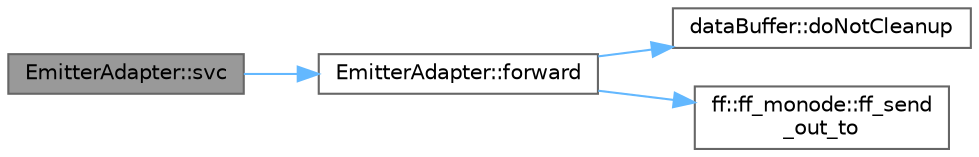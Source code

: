 digraph "EmitterAdapter::svc"
{
 // LATEX_PDF_SIZE
  bgcolor="transparent";
  edge [fontname=Helvetica,fontsize=10,labelfontname=Helvetica,labelfontsize=10];
  node [fontname=Helvetica,fontsize=10,shape=box,height=0.2,width=0.4];
  rankdir="LR";
  Node1 [id="Node000001",label="EmitterAdapter::svc",height=0.2,width=0.4,color="gray40", fillcolor="grey60", style="filled", fontcolor="black",tooltip="The service callback (should be filled by user with parallel activity business code)"];
  Node1 -> Node2 [id="edge4_Node000001_Node000002",color="steelblue1",style="solid",tooltip=" "];
  Node2 [id="Node000002",label="EmitterAdapter::forward",height=0.2,width=0.4,color="grey40", fillcolor="white", style="filled",URL="$class_emitter_adapter.html#a35a4f35cbc1e837e28ab20885db24a61",tooltip=" "];
  Node2 -> Node3 [id="edge5_Node000002_Node000003",color="steelblue1",style="solid",tooltip=" "];
  Node3 [id="Node000003",label="dataBuffer::doNotCleanup",height=0.2,width=0.4,color="grey40", fillcolor="white", style="filled",URL="$classdata_buffer.html#a2f37fc60cf7cf9375115119157d4cb8d",tooltip=" "];
  Node2 -> Node4 [id="edge6_Node000002_Node000004",color="steelblue1",style="solid",tooltip=" "];
  Node4 [id="Node000004",label="ff::ff_monode::ff_send\l_out_to",height=0.2,width=0.4,color="grey40", fillcolor="white", style="filled",URL="$classff_1_1ff__monode.html#a6ef67c53214dde2219d9071c77ee99ee",tooltip="Sends one task to a specific node id."];
}
